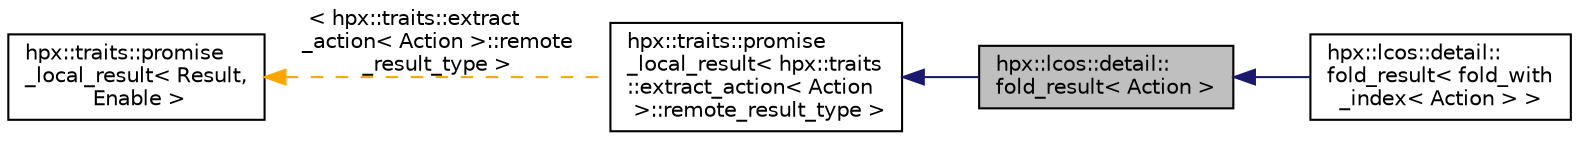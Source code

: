 digraph "hpx::lcos::detail::fold_result&lt; Action &gt;"
{
  edge [fontname="Helvetica",fontsize="10",labelfontname="Helvetica",labelfontsize="10"];
  node [fontname="Helvetica",fontsize="10",shape=record];
  rankdir="LR";
  Node0 [label="hpx::lcos::detail::\lfold_result\< Action \>",height=0.2,width=0.4,color="black", fillcolor="grey75", style="filled", fontcolor="black"];
  Node1 -> Node0 [dir="back",color="midnightblue",fontsize="10",style="solid",fontname="Helvetica"];
  Node1 [label="hpx::traits::promise\l_local_result\< hpx::traits\l::extract_action\< Action\l \>::remote_result_type \>",height=0.2,width=0.4,color="black", fillcolor="white", style="filled",URL="$dc/df3/structhpx_1_1traits_1_1promise__local__result.html"];
  Node2 -> Node1 [dir="back",color="orange",fontsize="10",style="dashed",label=" \< hpx::traits::extract\l_action\< Action \>::remote\l_result_type \>" ,fontname="Helvetica"];
  Node2 [label="hpx::traits::promise\l_local_result\< Result,\l Enable \>",height=0.2,width=0.4,color="black", fillcolor="white", style="filled",URL="$dc/df3/structhpx_1_1traits_1_1promise__local__result.html"];
  Node0 -> Node3 [dir="back",color="midnightblue",fontsize="10",style="solid",fontname="Helvetica"];
  Node3 [label="hpx::lcos::detail::\lfold_result\< fold_with\l_index\< Action \> \>",height=0.2,width=0.4,color="black", fillcolor="white", style="filled",URL="$de/d9e/structhpx_1_1lcos_1_1detail_1_1fold__result_3_01fold__with__index_3_01_action_01_4_01_4.html"];
}
